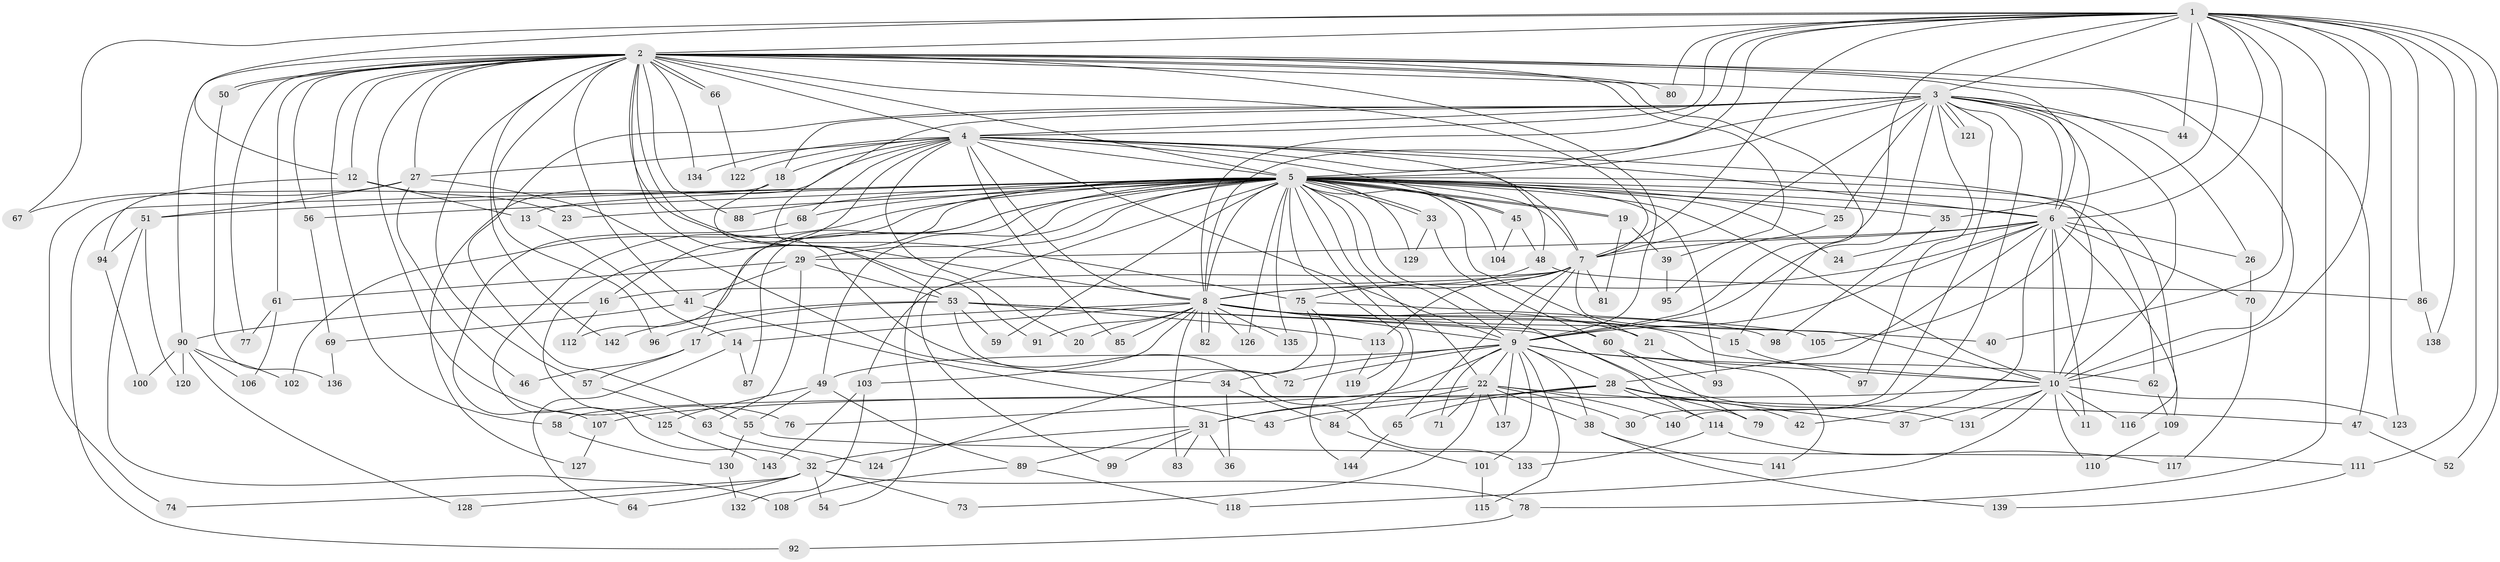 // Generated by graph-tools (version 1.1) at 2025/49/03/09/25 03:49:36]
// undirected, 144 vertices, 313 edges
graph export_dot {
graph [start="1"]
  node [color=gray90,style=filled];
  1;
  2;
  3;
  4;
  5;
  6;
  7;
  8;
  9;
  10;
  11;
  12;
  13;
  14;
  15;
  16;
  17;
  18;
  19;
  20;
  21;
  22;
  23;
  24;
  25;
  26;
  27;
  28;
  29;
  30;
  31;
  32;
  33;
  34;
  35;
  36;
  37;
  38;
  39;
  40;
  41;
  42;
  43;
  44;
  45;
  46;
  47;
  48;
  49;
  50;
  51;
  52;
  53;
  54;
  55;
  56;
  57;
  58;
  59;
  60;
  61;
  62;
  63;
  64;
  65;
  66;
  67;
  68;
  69;
  70;
  71;
  72;
  73;
  74;
  75;
  76;
  77;
  78;
  79;
  80;
  81;
  82;
  83;
  84;
  85;
  86;
  87;
  88;
  89;
  90;
  91;
  92;
  93;
  94;
  95;
  96;
  97;
  98;
  99;
  100;
  101;
  102;
  103;
  104;
  105;
  106;
  107;
  108;
  109;
  110;
  111;
  112;
  113;
  114;
  115;
  116;
  117;
  118;
  119;
  120;
  121;
  122;
  123;
  124;
  125;
  126;
  127;
  128;
  129;
  130;
  131;
  132;
  133;
  134;
  135;
  136;
  137;
  138;
  139;
  140;
  141;
  142;
  143;
  144;
  1 -- 2;
  1 -- 3;
  1 -- 4;
  1 -- 5;
  1 -- 6;
  1 -- 7;
  1 -- 8;
  1 -- 9;
  1 -- 10;
  1 -- 12;
  1 -- 35;
  1 -- 40;
  1 -- 44;
  1 -- 52;
  1 -- 67;
  1 -- 78;
  1 -- 80;
  1 -- 86;
  1 -- 111;
  1 -- 123;
  1 -- 138;
  2 -- 3;
  2 -- 4;
  2 -- 5;
  2 -- 6;
  2 -- 7;
  2 -- 8;
  2 -- 9;
  2 -- 10;
  2 -- 12;
  2 -- 15;
  2 -- 27;
  2 -- 39;
  2 -- 41;
  2 -- 47;
  2 -- 50;
  2 -- 50;
  2 -- 56;
  2 -- 57;
  2 -- 58;
  2 -- 61;
  2 -- 66;
  2 -- 66;
  2 -- 76;
  2 -- 77;
  2 -- 80;
  2 -- 88;
  2 -- 90;
  2 -- 91;
  2 -- 96;
  2 -- 133;
  2 -- 134;
  2 -- 142;
  3 -- 4;
  3 -- 5;
  3 -- 6;
  3 -- 7;
  3 -- 8;
  3 -- 9;
  3 -- 10;
  3 -- 18;
  3 -- 25;
  3 -- 26;
  3 -- 30;
  3 -- 44;
  3 -- 55;
  3 -- 75;
  3 -- 97;
  3 -- 105;
  3 -- 121;
  3 -- 121;
  3 -- 140;
  4 -- 5;
  4 -- 6;
  4 -- 7;
  4 -- 8;
  4 -- 9;
  4 -- 10;
  4 -- 16;
  4 -- 18;
  4 -- 20;
  4 -- 27;
  4 -- 45;
  4 -- 48;
  4 -- 68;
  4 -- 85;
  4 -- 122;
  4 -- 127;
  4 -- 134;
  5 -- 6;
  5 -- 7;
  5 -- 8;
  5 -- 9;
  5 -- 10;
  5 -- 13;
  5 -- 17;
  5 -- 19;
  5 -- 19;
  5 -- 21;
  5 -- 22;
  5 -- 23;
  5 -- 24;
  5 -- 25;
  5 -- 29;
  5 -- 32;
  5 -- 33;
  5 -- 33;
  5 -- 35;
  5 -- 45;
  5 -- 49;
  5 -- 51;
  5 -- 54;
  5 -- 56;
  5 -- 59;
  5 -- 62;
  5 -- 68;
  5 -- 84;
  5 -- 87;
  5 -- 88;
  5 -- 92;
  5 -- 93;
  5 -- 99;
  5 -- 102;
  5 -- 104;
  5 -- 112;
  5 -- 114;
  5 -- 116;
  5 -- 119;
  5 -- 125;
  5 -- 126;
  5 -- 129;
  5 -- 135;
  6 -- 7;
  6 -- 8;
  6 -- 9;
  6 -- 10;
  6 -- 11;
  6 -- 24;
  6 -- 26;
  6 -- 28;
  6 -- 29;
  6 -- 42;
  6 -- 70;
  6 -- 109;
  7 -- 8;
  7 -- 9;
  7 -- 10;
  7 -- 16;
  7 -- 65;
  7 -- 81;
  7 -- 103;
  7 -- 113;
  8 -- 9;
  8 -- 10;
  8 -- 14;
  8 -- 15;
  8 -- 17;
  8 -- 20;
  8 -- 21;
  8 -- 40;
  8 -- 82;
  8 -- 82;
  8 -- 83;
  8 -- 85;
  8 -- 91;
  8 -- 98;
  8 -- 103;
  8 -- 126;
  8 -- 135;
  9 -- 10;
  9 -- 22;
  9 -- 28;
  9 -- 31;
  9 -- 34;
  9 -- 38;
  9 -- 49;
  9 -- 62;
  9 -- 71;
  9 -- 72;
  9 -- 101;
  9 -- 115;
  9 -- 137;
  10 -- 11;
  10 -- 37;
  10 -- 107;
  10 -- 110;
  10 -- 116;
  10 -- 118;
  10 -- 123;
  10 -- 131;
  12 -- 13;
  12 -- 23;
  12 -- 94;
  13 -- 14;
  14 -- 64;
  14 -- 87;
  15 -- 97;
  16 -- 90;
  16 -- 112;
  17 -- 46;
  17 -- 57;
  18 -- 53;
  18 -- 74;
  19 -- 39;
  19 -- 81;
  21 -- 141;
  22 -- 30;
  22 -- 31;
  22 -- 38;
  22 -- 47;
  22 -- 71;
  22 -- 73;
  22 -- 76;
  22 -- 137;
  22 -- 140;
  25 -- 95;
  26 -- 70;
  27 -- 34;
  27 -- 46;
  27 -- 51;
  27 -- 67;
  28 -- 37;
  28 -- 42;
  28 -- 43;
  28 -- 58;
  28 -- 65;
  28 -- 79;
  28 -- 114;
  29 -- 41;
  29 -- 53;
  29 -- 61;
  29 -- 63;
  31 -- 32;
  31 -- 36;
  31 -- 83;
  31 -- 89;
  31 -- 99;
  32 -- 54;
  32 -- 64;
  32 -- 73;
  32 -- 74;
  32 -- 78;
  32 -- 128;
  33 -- 60;
  33 -- 129;
  34 -- 36;
  34 -- 84;
  35 -- 98;
  38 -- 139;
  38 -- 141;
  39 -- 95;
  41 -- 43;
  41 -- 69;
  45 -- 48;
  45 -- 104;
  47 -- 52;
  48 -- 75;
  48 -- 86;
  49 -- 55;
  49 -- 89;
  49 -- 125;
  50 -- 136;
  51 -- 94;
  51 -- 108;
  51 -- 120;
  53 -- 59;
  53 -- 60;
  53 -- 72;
  53 -- 96;
  53 -- 113;
  53 -- 131;
  53 -- 142;
  55 -- 111;
  55 -- 130;
  56 -- 69;
  57 -- 63;
  58 -- 130;
  60 -- 79;
  60 -- 93;
  61 -- 77;
  61 -- 106;
  62 -- 109;
  63 -- 124;
  65 -- 144;
  66 -- 122;
  68 -- 107;
  69 -- 136;
  70 -- 117;
  75 -- 105;
  75 -- 124;
  75 -- 144;
  78 -- 92;
  84 -- 101;
  86 -- 138;
  89 -- 108;
  89 -- 118;
  90 -- 100;
  90 -- 102;
  90 -- 106;
  90 -- 120;
  90 -- 128;
  94 -- 100;
  101 -- 115;
  103 -- 132;
  103 -- 143;
  107 -- 127;
  109 -- 110;
  111 -- 139;
  113 -- 119;
  114 -- 117;
  114 -- 133;
  125 -- 143;
  130 -- 132;
}
